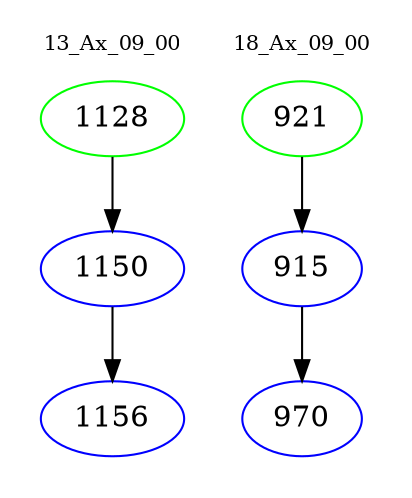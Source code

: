 digraph{
subgraph cluster_0 {
color = white
label = "13_Ax_09_00";
fontsize=10;
T0_1128 [label="1128", color="green"]
T0_1128 -> T0_1150 [color="black"]
T0_1150 [label="1150", color="blue"]
T0_1150 -> T0_1156 [color="black"]
T0_1156 [label="1156", color="blue"]
}
subgraph cluster_1 {
color = white
label = "18_Ax_09_00";
fontsize=10;
T1_921 [label="921", color="green"]
T1_921 -> T1_915 [color="black"]
T1_915 [label="915", color="blue"]
T1_915 -> T1_970 [color="black"]
T1_970 [label="970", color="blue"]
}
}
